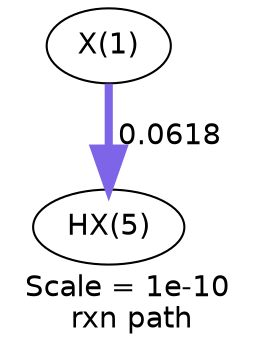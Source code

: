 digraph reaction_paths {
center=1;
s16 -> s17[fontname="Helvetica", style="setlinewidth(3.9)", arrowsize=1.95, color="0.7, 0.562, 0.9"
, label=" 0.0618"];
s16 [ fontname="Helvetica", label="X(1)"];
s17 [ fontname="Helvetica", label="HX(5)"];
 label = "Scale = 1e-10\l rxn path";
 fontname = "Helvetica";
}
